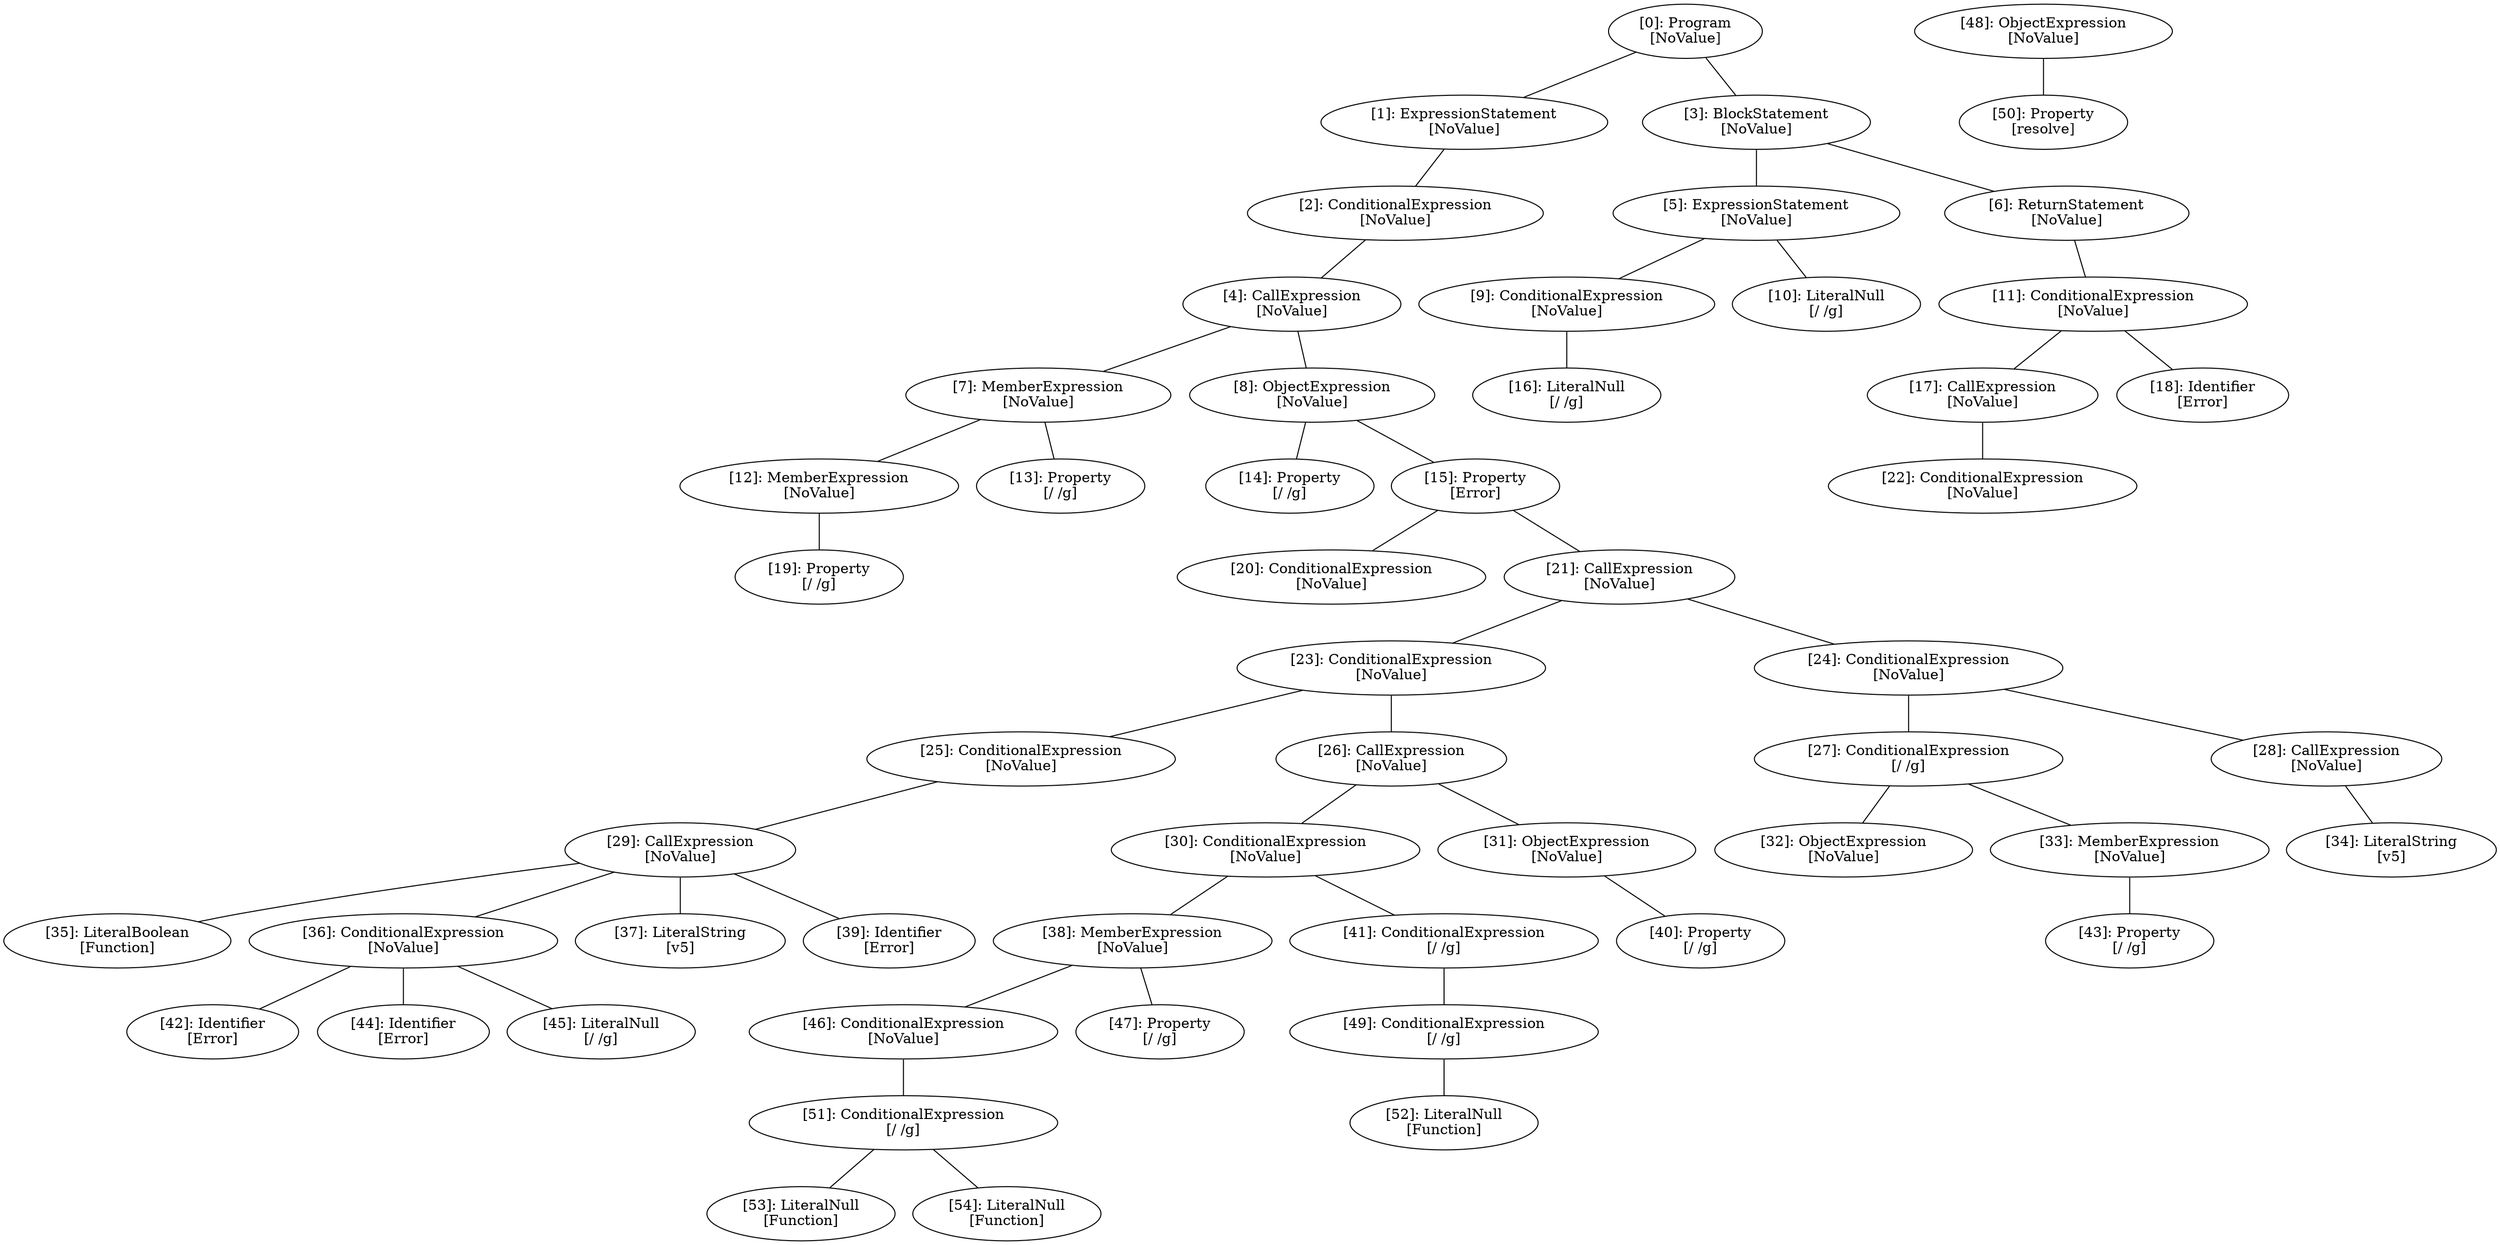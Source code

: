 // Result
graph {
	0 [label="[0]: Program
[NoValue]"]
	1 [label="[1]: ExpressionStatement
[NoValue]"]
	2 [label="[2]: ConditionalExpression
[NoValue]"]
	3 [label="[3]: BlockStatement
[NoValue]"]
	4 [label="[4]: CallExpression
[NoValue]"]
	5 [label="[5]: ExpressionStatement
[NoValue]"]
	6 [label="[6]: ReturnStatement
[NoValue]"]
	7 [label="[7]: MemberExpression
[NoValue]"]
	8 [label="[8]: ObjectExpression
[NoValue]"]
	9 [label="[9]: ConditionalExpression
[NoValue]"]
	10 [label="[10]: LiteralNull
[/ /g]"]
	11 [label="[11]: ConditionalExpression
[NoValue]"]
	12 [label="[12]: MemberExpression
[NoValue]"]
	13 [label="[13]: Property
[/ /g]"]
	14 [label="[14]: Property
[/ /g]"]
	15 [label="[15]: Property
[Error]"]
	16 [label="[16]: LiteralNull
[/ /g]"]
	17 [label="[17]: CallExpression
[NoValue]"]
	18 [label="[18]: Identifier
[Error]"]
	19 [label="[19]: Property
[/ /g]"]
	20 [label="[20]: ConditionalExpression
[NoValue]"]
	21 [label="[21]: CallExpression
[NoValue]"]
	22 [label="[22]: ConditionalExpression
[NoValue]"]
	23 [label="[23]: ConditionalExpression
[NoValue]"]
	24 [label="[24]: ConditionalExpression
[NoValue]"]
	25 [label="[25]: ConditionalExpression
[NoValue]"]
	26 [label="[26]: CallExpression
[NoValue]"]
	27 [label="[27]: ConditionalExpression
[/ /g]"]
	28 [label="[28]: CallExpression
[NoValue]"]
	29 [label="[29]: CallExpression
[NoValue]"]
	30 [label="[30]: ConditionalExpression
[NoValue]"]
	31 [label="[31]: ObjectExpression
[NoValue]"]
	32 [label="[32]: ObjectExpression
[NoValue]"]
	33 [label="[33]: MemberExpression
[NoValue]"]
	34 [label="[34]: LiteralString
[v5]"]
	35 [label="[35]: LiteralBoolean
[Function]"]
	36 [label="[36]: ConditionalExpression
[NoValue]"]
	37 [label="[37]: LiteralString
[v5]"]
	38 [label="[38]: MemberExpression
[NoValue]"]
	39 [label="[39]: Identifier
[Error]"]
	40 [label="[40]: Property
[/ /g]"]
	41 [label="[41]: ConditionalExpression
[/ /g]"]
	42 [label="[42]: Identifier
[Error]"]
	43 [label="[43]: Property
[/ /g]"]
	44 [label="[44]: Identifier
[Error]"]
	45 [label="[45]: LiteralNull
[/ /g]"]
	46 [label="[46]: ConditionalExpression
[NoValue]"]
	47 [label="[47]: Property
[/ /g]"]
	48 [label="[48]: ObjectExpression
[NoValue]"]
	49 [label="[49]: ConditionalExpression
[/ /g]"]
	50 [label="[50]: Property
[resolve]"]
	51 [label="[51]: ConditionalExpression
[/ /g]"]
	52 [label="[52]: LiteralNull
[Function]"]
	53 [label="[53]: LiteralNull
[Function]"]
	54 [label="[54]: LiteralNull
[Function]"]
	0 -- 1
	0 -- 3
	1 -- 2
	2 -- 4
	3 -- 5
	3 -- 6
	4 -- 7
	4 -- 8
	5 -- 9
	5 -- 10
	6 -- 11
	7 -- 12
	7 -- 13
	8 -- 14
	8 -- 15
	9 -- 16
	11 -- 17
	11 -- 18
	12 -- 19
	15 -- 20
	15 -- 21
	17 -- 22
	21 -- 23
	21 -- 24
	23 -- 25
	23 -- 26
	24 -- 27
	24 -- 28
	25 -- 29
	26 -- 30
	26 -- 31
	27 -- 32
	27 -- 33
	28 -- 34
	29 -- 35
	29 -- 36
	29 -- 37
	29 -- 39
	30 -- 38
	30 -- 41
	31 -- 40
	33 -- 43
	36 -- 42
	36 -- 44
	36 -- 45
	38 -- 46
	38 -- 47
	41 -- 49
	46 -- 51
	48 -- 50
	49 -- 52
	51 -- 53
	51 -- 54
}
